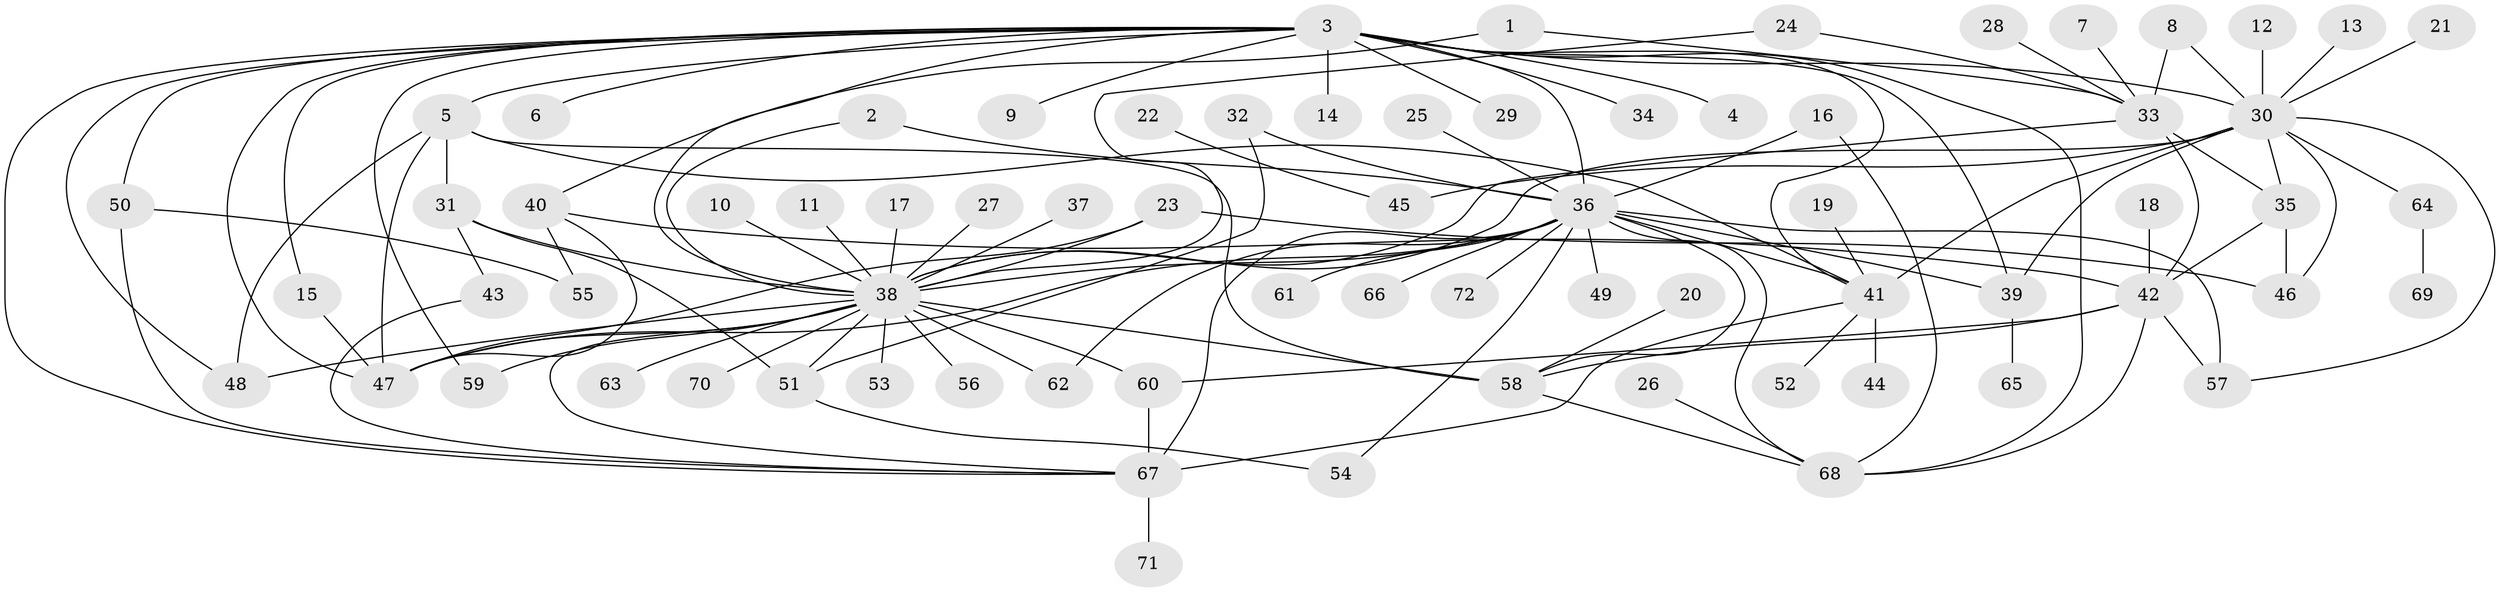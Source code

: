 // original degree distribution, {5: 0.06428571428571428, 22: 0.014285714285714285, 3: 0.1357142857142857, 26: 0.007142857142857143, 7: 0.02142857142857143, 2: 0.19285714285714287, 4: 0.05, 8: 0.014285714285714285, 6: 0.02857142857142857, 9: 0.007142857142857143, 10: 0.007142857142857143, 1: 0.45, 11: 0.007142857142857143}
// Generated by graph-tools (version 1.1) at 2025/25/03/09/25 03:25:59]
// undirected, 72 vertices, 117 edges
graph export_dot {
graph [start="1"]
  node [color=gray90,style=filled];
  1;
  2;
  3;
  4;
  5;
  6;
  7;
  8;
  9;
  10;
  11;
  12;
  13;
  14;
  15;
  16;
  17;
  18;
  19;
  20;
  21;
  22;
  23;
  24;
  25;
  26;
  27;
  28;
  29;
  30;
  31;
  32;
  33;
  34;
  35;
  36;
  37;
  38;
  39;
  40;
  41;
  42;
  43;
  44;
  45;
  46;
  47;
  48;
  49;
  50;
  51;
  52;
  53;
  54;
  55;
  56;
  57;
  58;
  59;
  60;
  61;
  62;
  63;
  64;
  65;
  66;
  67;
  68;
  69;
  70;
  71;
  72;
  1 -- 33 [weight=1.0];
  1 -- 40 [weight=1.0];
  2 -- 36 [weight=1.0];
  2 -- 38 [weight=1.0];
  3 -- 4 [weight=1.0];
  3 -- 5 [weight=1.0];
  3 -- 6 [weight=1.0];
  3 -- 9 [weight=1.0];
  3 -- 14 [weight=1.0];
  3 -- 15 [weight=1.0];
  3 -- 29 [weight=1.0];
  3 -- 30 [weight=1.0];
  3 -- 34 [weight=1.0];
  3 -- 36 [weight=3.0];
  3 -- 38 [weight=2.0];
  3 -- 39 [weight=2.0];
  3 -- 41 [weight=1.0];
  3 -- 47 [weight=1.0];
  3 -- 48 [weight=1.0];
  3 -- 50 [weight=1.0];
  3 -- 59 [weight=1.0];
  3 -- 67 [weight=1.0];
  3 -- 68 [weight=1.0];
  5 -- 31 [weight=1.0];
  5 -- 41 [weight=1.0];
  5 -- 47 [weight=2.0];
  5 -- 48 [weight=1.0];
  5 -- 58 [weight=1.0];
  7 -- 33 [weight=1.0];
  8 -- 30 [weight=1.0];
  8 -- 33 [weight=1.0];
  10 -- 38 [weight=1.0];
  11 -- 38 [weight=1.0];
  12 -- 30 [weight=1.0];
  13 -- 30 [weight=1.0];
  15 -- 47 [weight=1.0];
  16 -- 36 [weight=1.0];
  16 -- 68 [weight=1.0];
  17 -- 38 [weight=1.0];
  18 -- 42 [weight=1.0];
  19 -- 41 [weight=1.0];
  20 -- 58 [weight=1.0];
  21 -- 30 [weight=1.0];
  22 -- 45 [weight=1.0];
  23 -- 38 [weight=1.0];
  23 -- 46 [weight=1.0];
  23 -- 47 [weight=2.0];
  24 -- 33 [weight=1.0];
  24 -- 38 [weight=1.0];
  25 -- 36 [weight=1.0];
  26 -- 68 [weight=1.0];
  27 -- 38 [weight=1.0];
  28 -- 33 [weight=1.0];
  30 -- 35 [weight=1.0];
  30 -- 38 [weight=1.0];
  30 -- 39 [weight=1.0];
  30 -- 41 [weight=1.0];
  30 -- 45 [weight=1.0];
  30 -- 46 [weight=1.0];
  30 -- 57 [weight=1.0];
  30 -- 64 [weight=1.0];
  31 -- 38 [weight=1.0];
  31 -- 43 [weight=1.0];
  31 -- 51 [weight=1.0];
  32 -- 36 [weight=1.0];
  32 -- 51 [weight=1.0];
  33 -- 35 [weight=1.0];
  33 -- 38 [weight=2.0];
  33 -- 42 [weight=2.0];
  35 -- 42 [weight=1.0];
  35 -- 46 [weight=1.0];
  36 -- 38 [weight=1.0];
  36 -- 39 [weight=1.0];
  36 -- 41 [weight=1.0];
  36 -- 47 [weight=1.0];
  36 -- 49 [weight=1.0];
  36 -- 54 [weight=1.0];
  36 -- 57 [weight=1.0];
  36 -- 58 [weight=1.0];
  36 -- 61 [weight=1.0];
  36 -- 62 [weight=1.0];
  36 -- 66 [weight=1.0];
  36 -- 67 [weight=3.0];
  36 -- 68 [weight=1.0];
  36 -- 72 [weight=1.0];
  37 -- 38 [weight=1.0];
  38 -- 47 [weight=1.0];
  38 -- 48 [weight=1.0];
  38 -- 51 [weight=1.0];
  38 -- 53 [weight=1.0];
  38 -- 56 [weight=1.0];
  38 -- 58 [weight=2.0];
  38 -- 59 [weight=1.0];
  38 -- 60 [weight=1.0];
  38 -- 62 [weight=1.0];
  38 -- 63 [weight=1.0];
  38 -- 67 [weight=1.0];
  38 -- 70 [weight=1.0];
  39 -- 65 [weight=1.0];
  40 -- 42 [weight=2.0];
  40 -- 47 [weight=1.0];
  40 -- 55 [weight=1.0];
  41 -- 44 [weight=1.0];
  41 -- 52 [weight=1.0];
  41 -- 67 [weight=1.0];
  42 -- 57 [weight=1.0];
  42 -- 58 [weight=1.0];
  42 -- 60 [weight=1.0];
  42 -- 68 [weight=1.0];
  43 -- 67 [weight=1.0];
  50 -- 55 [weight=1.0];
  50 -- 67 [weight=1.0];
  51 -- 54 [weight=1.0];
  58 -- 68 [weight=1.0];
  60 -- 67 [weight=1.0];
  64 -- 69 [weight=1.0];
  67 -- 71 [weight=1.0];
}
